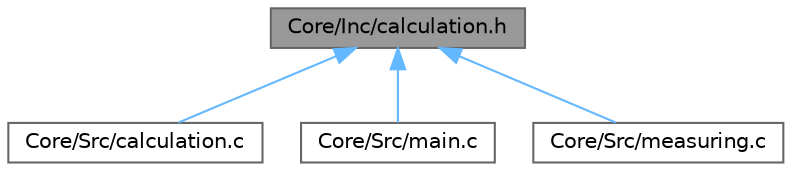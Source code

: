 digraph "Core/Inc/calculation.h"
{
 // LATEX_PDF_SIZE
  bgcolor="transparent";
  edge [fontname=Helvetica,fontsize=10,labelfontname=Helvetica,labelfontsize=10];
  node [fontname=Helvetica,fontsize=10,shape=box,height=0.2,width=0.4];
  Node1 [id="Node000001",label="Core/Inc/calculation.h",height=0.2,width=0.4,color="gray40", fillcolor="grey60", style="filled", fontcolor="black",tooltip="See calculation.c."];
  Node1 -> Node2 [id="edge1_Node000001_Node000002",dir="back",color="steelblue1",style="solid",tooltip=" "];
  Node2 [id="Node000002",label="Core/Src/calculation.c",height=0.2,width=0.4,color="grey40", fillcolor="white", style="filled",URL="$calculation_8c.html",tooltip="Calculations for displaying the measurements."];
  Node1 -> Node3 [id="edge2_Node000001_Node000003",dir="back",color="steelblue1",style="solid",tooltip=" "];
  Node3 [id="Node000003",label="Core/Src/main.c",height=0.2,width=0.4,color="grey40", fillcolor="white", style="filled",URL="$main_8c.html",tooltip=": Main program body"];
  Node1 -> Node4 [id="edge3_Node000001_Node000004",dir="back",color="steelblue1",style="solid",tooltip=" "];
  Node4 [id="Node000004",label="Core/Src/measuring.c",height=0.2,width=0.4,color="grey40", fillcolor="white", style="filled",URL="$measuring_8c.html",tooltip="Measuring voltages with the ADC(s) in different configurations."];
}

